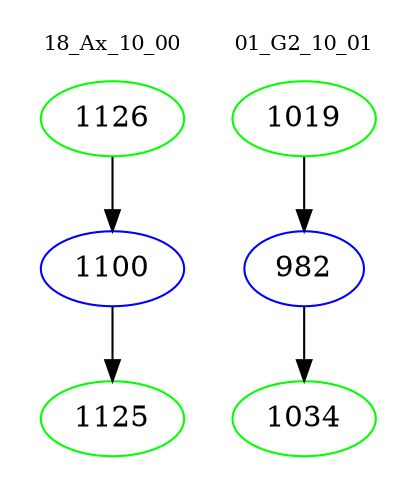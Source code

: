 digraph{
subgraph cluster_0 {
color = white
label = "18_Ax_10_00";
fontsize=10;
T0_1126 [label="1126", color="green"]
T0_1126 -> T0_1100 [color="black"]
T0_1100 [label="1100", color="blue"]
T0_1100 -> T0_1125 [color="black"]
T0_1125 [label="1125", color="green"]
}
subgraph cluster_1 {
color = white
label = "01_G2_10_01";
fontsize=10;
T1_1019 [label="1019", color="green"]
T1_1019 -> T1_982 [color="black"]
T1_982 [label="982", color="blue"]
T1_982 -> T1_1034 [color="black"]
T1_1034 [label="1034", color="green"]
}
}
